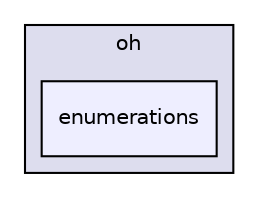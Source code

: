 digraph "enumerations" {
  compound=true
  node [ fontsize="10", fontname="Helvetica"];
  edge [ labelfontsize="10", labelfontname="Helvetica"];
  subgraph clusterdir_da96989858fc03e8e84f2ef05cb69165 {
    graph [ bgcolor="#ddddee", pencolor="black", label="oh" fontname="Helvetica", fontsize="10", URL="dir_da96989858fc03e8e84f2ef05cb69165.html"]
  dir_94aa6bc9e0f46b49dbee0cc1550cc51b [shape=box, label="enumerations", style="filled", fillcolor="#eeeeff", pencolor="black", URL="dir_94aa6bc9e0f46b49dbee0cc1550cc51b.html"];
  }
}
